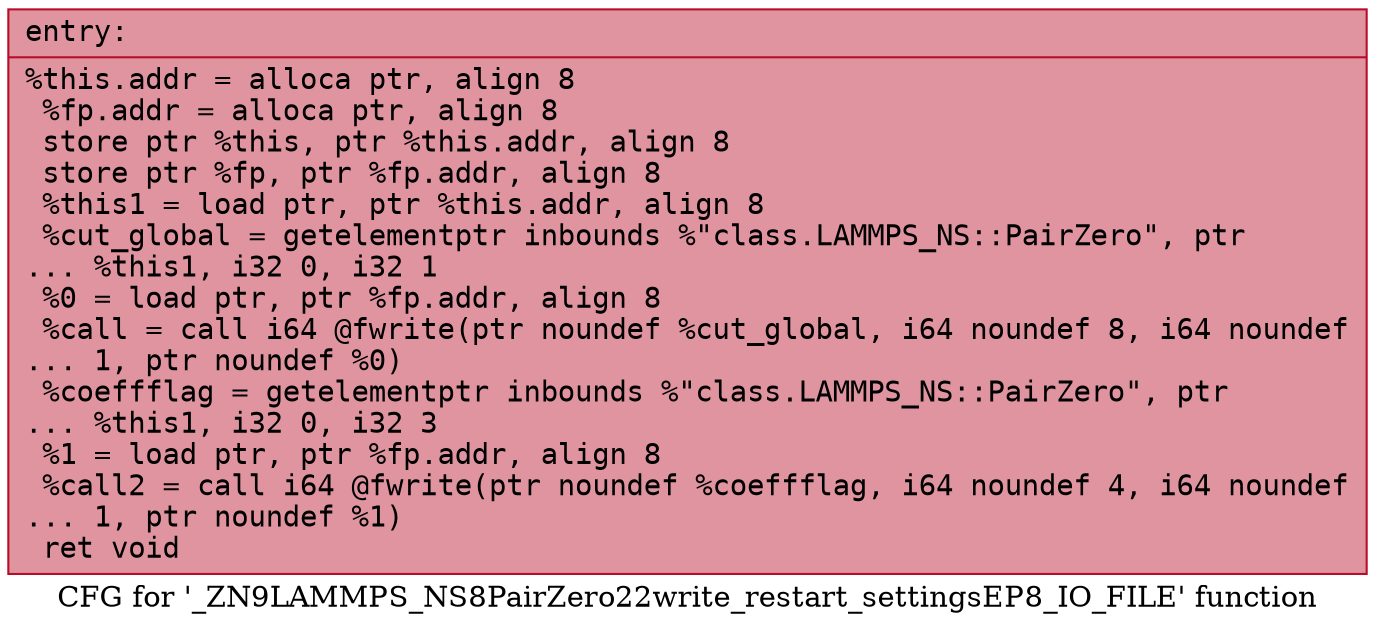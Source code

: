 digraph "CFG for '_ZN9LAMMPS_NS8PairZero22write_restart_settingsEP8_IO_FILE' function" {
	label="CFG for '_ZN9LAMMPS_NS8PairZero22write_restart_settingsEP8_IO_FILE' function";

	Node0x55f528d830e0 [shape=record,color="#b70d28ff", style=filled, fillcolor="#b70d2870" fontname="Courier",label="{entry:\l|  %this.addr = alloca ptr, align 8\l  %fp.addr = alloca ptr, align 8\l  store ptr %this, ptr %this.addr, align 8\l  store ptr %fp, ptr %fp.addr, align 8\l  %this1 = load ptr, ptr %this.addr, align 8\l  %cut_global = getelementptr inbounds %\"class.LAMMPS_NS::PairZero\", ptr\l... %this1, i32 0, i32 1\l  %0 = load ptr, ptr %fp.addr, align 8\l  %call = call i64 @fwrite(ptr noundef %cut_global, i64 noundef 8, i64 noundef\l... 1, ptr noundef %0)\l  %coeffflag = getelementptr inbounds %\"class.LAMMPS_NS::PairZero\", ptr\l... %this1, i32 0, i32 3\l  %1 = load ptr, ptr %fp.addr, align 8\l  %call2 = call i64 @fwrite(ptr noundef %coeffflag, i64 noundef 4, i64 noundef\l... 1, ptr noundef %1)\l  ret void\l}"];
}
